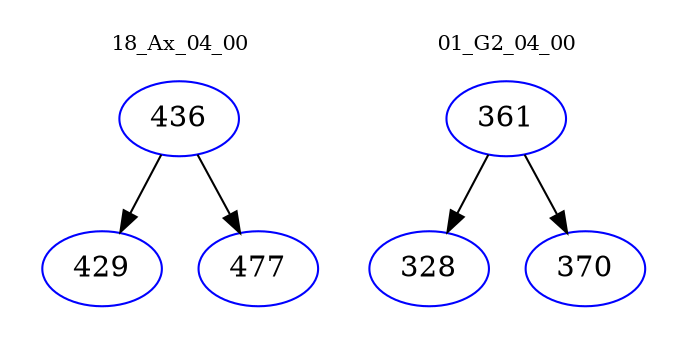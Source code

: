 digraph{
subgraph cluster_0 {
color = white
label = "18_Ax_04_00";
fontsize=10;
T0_436 [label="436", color="blue"]
T0_436 -> T0_429 [color="black"]
T0_429 [label="429", color="blue"]
T0_436 -> T0_477 [color="black"]
T0_477 [label="477", color="blue"]
}
subgraph cluster_1 {
color = white
label = "01_G2_04_00";
fontsize=10;
T1_361 [label="361", color="blue"]
T1_361 -> T1_328 [color="black"]
T1_328 [label="328", color="blue"]
T1_361 -> T1_370 [color="black"]
T1_370 [label="370", color="blue"]
}
}
